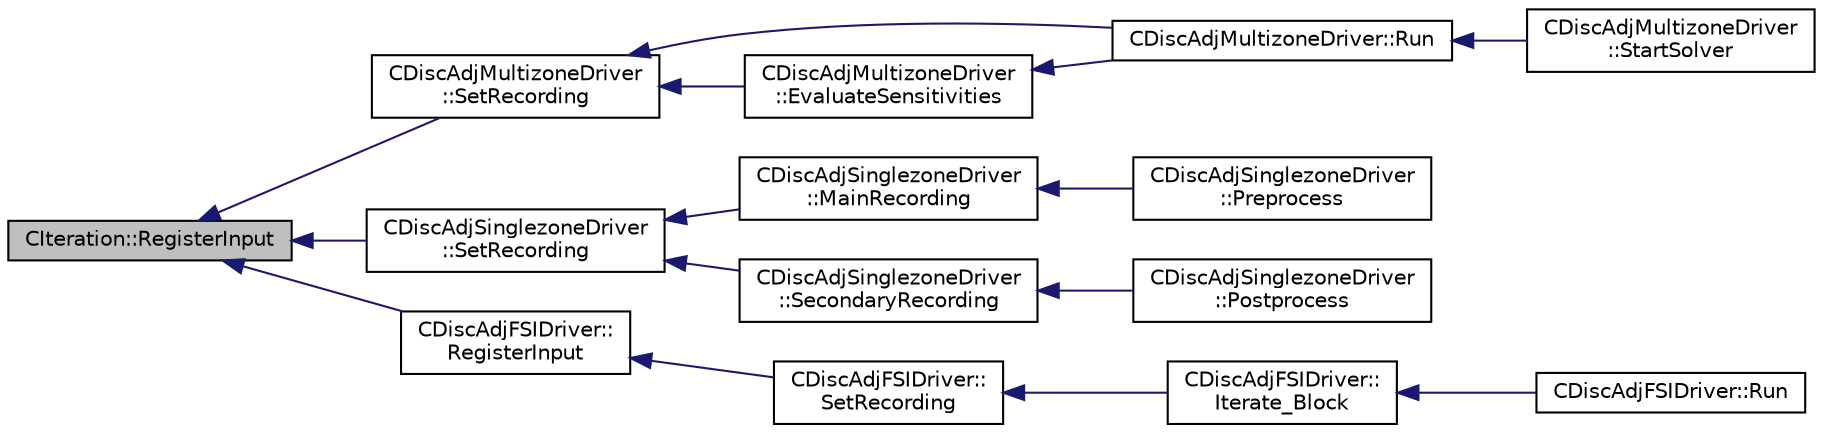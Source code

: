 digraph "CIteration::RegisterInput"
{
  edge [fontname="Helvetica",fontsize="10",labelfontname="Helvetica",labelfontsize="10"];
  node [fontname="Helvetica",fontsize="10",shape=record];
  rankdir="LR";
  Node144 [label="CIteration::RegisterInput",height=0.2,width=0.4,color="black", fillcolor="grey75", style="filled", fontcolor="black"];
  Node144 -> Node145 [dir="back",color="midnightblue",fontsize="10",style="solid",fontname="Helvetica"];
  Node145 [label="CDiscAdjMultizoneDriver\l::SetRecording",height=0.2,width=0.4,color="black", fillcolor="white", style="filled",URL="$class_c_disc_adj_multizone_driver.html#a441f8669a04147aacab7df463e1dd021",tooltip="Record one iteration of the primal problem within each zone. "];
  Node145 -> Node146 [dir="back",color="midnightblue",fontsize="10",style="solid",fontname="Helvetica"];
  Node146 [label="CDiscAdjMultizoneDriver::Run",height=0.2,width=0.4,color="black", fillcolor="white", style="filled",URL="$class_c_disc_adj_multizone_driver.html#af996aecdb6d20aa4fc81c9b67295abf5",tooltip="[Overload] Run an discrete adjoint update of all solvers within multiple zones. "];
  Node146 -> Node147 [dir="back",color="midnightblue",fontsize="10",style="solid",fontname="Helvetica"];
  Node147 [label="CDiscAdjMultizoneDriver\l::StartSolver",height=0.2,width=0.4,color="black", fillcolor="white", style="filled",URL="$class_c_disc_adj_multizone_driver.html#a75de0a1a482ceeed4301a384f1515092",tooltip="[Overload] Launch the computation for discrete adjoint multizone problems. "];
  Node145 -> Node148 [dir="back",color="midnightblue",fontsize="10",style="solid",fontname="Helvetica"];
  Node148 [label="CDiscAdjMultizoneDriver\l::EvaluateSensitivities",height=0.2,width=0.4,color="black", fillcolor="white", style="filled",URL="$class_c_disc_adj_multizone_driver.html#ac2789097629674cfb7d4de64954024df",tooltip="Evaluate sensitivites for the current adjoint solution and output files. "];
  Node148 -> Node146 [dir="back",color="midnightblue",fontsize="10",style="solid",fontname="Helvetica"];
  Node144 -> Node149 [dir="back",color="midnightblue",fontsize="10",style="solid",fontname="Helvetica"];
  Node149 [label="CDiscAdjSinglezoneDriver\l::SetRecording",height=0.2,width=0.4,color="black", fillcolor="white", style="filled",URL="$class_c_disc_adj_singlezone_driver.html#a7e519f0f189a3a102b0630edaaa9d233",tooltip="Record one iteration of a flow iteration in within multiple zones. "];
  Node149 -> Node150 [dir="back",color="midnightblue",fontsize="10",style="solid",fontname="Helvetica"];
  Node150 [label="CDiscAdjSinglezoneDriver\l::MainRecording",height=0.2,width=0.4,color="black", fillcolor="white", style="filled",URL="$class_c_disc_adj_singlezone_driver.html#af4087bc4859a336b67555336d8f28aaf",tooltip="Record the main computational path. "];
  Node150 -> Node151 [dir="back",color="midnightblue",fontsize="10",style="solid",fontname="Helvetica"];
  Node151 [label="CDiscAdjSinglezoneDriver\l::Preprocess",height=0.2,width=0.4,color="black", fillcolor="white", style="filled",URL="$class_c_disc_adj_singlezone_driver.html#a2d0785572312526d0bd695a14dd405f2",tooltip="Preprocess the single-zone iteration. "];
  Node149 -> Node152 [dir="back",color="midnightblue",fontsize="10",style="solid",fontname="Helvetica"];
  Node152 [label="CDiscAdjSinglezoneDriver\l::SecondaryRecording",height=0.2,width=0.4,color="black", fillcolor="white", style="filled",URL="$class_c_disc_adj_singlezone_driver.html#ad328a74dd89ed2e335b22c4bf2b53cb0",tooltip="Record the secondary computational path. "];
  Node152 -> Node153 [dir="back",color="midnightblue",fontsize="10",style="solid",fontname="Helvetica"];
  Node153 [label="CDiscAdjSinglezoneDriver\l::Postprocess",height=0.2,width=0.4,color="black", fillcolor="white", style="filled",URL="$class_c_disc_adj_singlezone_driver.html#af0ac923c07d86674b252c28df9a115da",tooltip="Postprocess the adjoint iteration for ZONE_0. "];
  Node144 -> Node154 [dir="back",color="midnightblue",fontsize="10",style="solid",fontname="Helvetica"];
  Node154 [label="CDiscAdjFSIDriver::\lRegisterInput",height=0.2,width=0.4,color="black", fillcolor="white", style="filled",URL="$class_c_disc_adj_f_s_i_driver.html#a56ffd5fab9c946f6a0b6f04eacd029d4",tooltip="Register the input variables for adjoint FSI problems: flow conservative, fluid mesh position and str..."];
  Node154 -> Node155 [dir="back",color="midnightblue",fontsize="10",style="solid",fontname="Helvetica"];
  Node155 [label="CDiscAdjFSIDriver::\lSetRecording",height=0.2,width=0.4,color="black", fillcolor="white", style="filled",URL="$class_c_disc_adj_f_s_i_driver.html#ab07394a77802e469a321ccd1b10cb988",tooltip="Set the recording for a Discrete Adjoint iteration for the FSI problem. "];
  Node155 -> Node156 [dir="back",color="midnightblue",fontsize="10",style="solid",fontname="Helvetica"];
  Node156 [label="CDiscAdjFSIDriver::\lIterate_Block",height=0.2,width=0.4,color="black", fillcolor="white", style="filled",URL="$class_c_disc_adj_f_s_i_driver.html#a84949f139fa795b7d34d6ff77e82eb5c",tooltip="Iterate a certain block for adjoint FSI - may be the whole set of variables or independent and subite..."];
  Node156 -> Node157 [dir="back",color="midnightblue",fontsize="10",style="solid",fontname="Helvetica"];
  Node157 [label="CDiscAdjFSIDriver::Run",height=0.2,width=0.4,color="black", fillcolor="white", style="filled",URL="$class_c_disc_adj_f_s_i_driver.html#a2e965d6e9c4dcfc296077cae225cab21",tooltip="Run a Discrete Adjoint iteration for the FSI problem. "];
}
